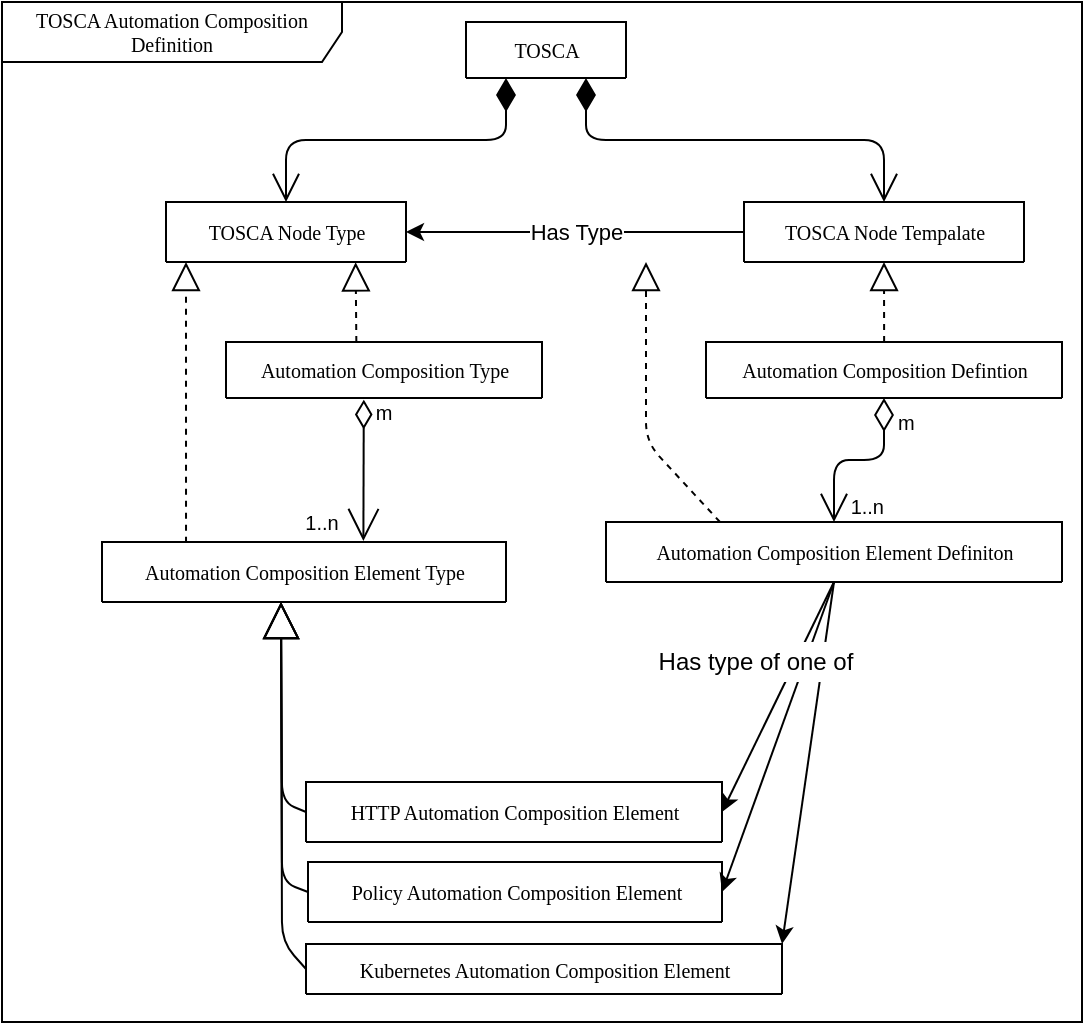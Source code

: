<mxfile version="17.4.0" type="device"><diagram id="RYPNdAOSzT_k6u516NDZ" name="Page-1"><mxGraphModel dx="480" dy="177" grid="1" gridSize="10" guides="1" tooltips="1" connect="1" arrows="1" fold="1" page="1" pageScale="1" pageWidth="827" pageHeight="1169" math="0" shadow="0"><root><mxCell id="0"/><mxCell id="1" parent="0"/><mxCell id="XT1u4q4U6W_WBjBUbGz6-32" value="TOSCA Automation Composition&lt;br&gt;Definition" style="shape=umlFrame;whiteSpace=wrap;html=1;rounded=0;shadow=0;comic=0;labelBackgroundColor=none;strokeWidth=1;fontFamily=Verdana;fontSize=10;align=center;width=170;height=30;fillColor=none;" parent="1" vertex="1"><mxGeometry x="150" y="10" width="540" height="510" as="geometry"/></mxCell><mxCell id="XT1u4q4U6W_WBjBUbGz6-33" value="" style="endArrow=classic;html=1;entryX=1;entryY=0;entryDx=0;entryDy=0;exitX=0.5;exitY=1;exitDx=0;exitDy=0;" parent="1" source="XT1u4q4U6W_WBjBUbGz6-57" target="XT1u4q4U6W_WBjBUbGz6-61" edge="1"><mxGeometry width="50" height="50" relative="1" as="geometry"><mxPoint x="567" y="300" as="sourcePoint"/><mxPoint x="501" y="533.5" as="targetPoint"/></mxGeometry></mxCell><mxCell id="XT1u4q4U6W_WBjBUbGz6-37" value="" style="endArrow=open;html=1;endSize=12;startArrow=diamondThin;startSize=14;startFill=1;edgeStyle=orthogonalEdgeStyle;align=left;verticalAlign=bottom;entryX=0.5;entryY=0;entryDx=0;entryDy=0;exitX=0.25;exitY=1;exitDx=0;exitDy=0;" parent="1" source="XT1u4q4U6W_WBjBUbGz6-47" target="XT1u4q4U6W_WBjBUbGz6-51" edge="1"><mxGeometry x="-1" y="3" relative="1" as="geometry"><mxPoint x="382" y="48" as="sourcePoint"/><mxPoint x="182" y="330" as="targetPoint"/></mxGeometry></mxCell><mxCell id="XT1u4q4U6W_WBjBUbGz6-38" value="" style="endArrow=block;dashed=1;endFill=0;endSize=12;html=1;entryX=0.75;entryY=1;entryDx=0;entryDy=0;exitX=0.382;exitY=-0.006;exitDx=0;exitDy=0;exitPerimeter=0;" parent="1" edge="1"><mxGeometry width="160" relative="1" as="geometry"><mxPoint x="327.176" y="180.002" as="sourcePoint"/><mxPoint x="326.82" y="140.17" as="targetPoint"/></mxGeometry></mxCell><mxCell id="XT1u4q4U6W_WBjBUbGz6-39" value="" style="endArrow=block;dashed=1;endFill=0;endSize=12;html=1;exitX=0.208;exitY=0.014;exitDx=0;exitDy=0;exitPerimeter=0;" parent="1" source="XT1u4q4U6W_WBjBUbGz6-50" edge="1"><mxGeometry width="160" relative="1" as="geometry"><mxPoint x="-48" y="368" as="sourcePoint"/><mxPoint x="242" y="140" as="targetPoint"/><Array as="points"/></mxGeometry></mxCell><mxCell id="XT1u4q4U6W_WBjBUbGz6-40" value="" style="endArrow=open;html=1;endSize=12;startArrow=diamondThin;startSize=14;startFill=0;edgeStyle=orthogonalEdgeStyle;exitX=0.5;exitY=1;exitDx=0;exitDy=0;entryX=0.5;entryY=0;entryDx=0;entryDy=0;" parent="1" source="XT1u4q4U6W_WBjBUbGz6-52" target="XT1u4q4U6W_WBjBUbGz6-57" edge="1"><mxGeometry relative="1" as="geometry"><mxPoint x="177" y="370" as="sourcePoint"/><mxPoint x="557" y="270" as="targetPoint"/><Array as="points"/></mxGeometry></mxCell><mxCell id="XT1u4q4U6W_WBjBUbGz6-41" value="m" style="resizable=0;html=1;align=left;verticalAlign=top;labelBackgroundColor=#ffffff;fontSize=10;" parent="XT1u4q4U6W_WBjBUbGz6-40" connectable="0" vertex="1"><mxGeometry x="-1" relative="1" as="geometry"><mxPoint x="5" as="offset"/></mxGeometry></mxCell><mxCell id="XT1u4q4U6W_WBjBUbGz6-42" value="1..n" style="resizable=0;html=1;align=right;verticalAlign=top;labelBackgroundColor=#ffffff;fontSize=10;" parent="XT1u4q4U6W_WBjBUbGz6-40" connectable="0" vertex="1"><mxGeometry x="1" relative="1" as="geometry"><mxPoint x="25" y="-20" as="offset"/></mxGeometry></mxCell><mxCell id="XT1u4q4U6W_WBjBUbGz6-43" value="" style="endArrow=block;dashed=1;endFill=0;endSize=12;html=1;entryX=0.75;entryY=1;entryDx=0;entryDy=0;exitX=0.697;exitY=0;exitDx=0;exitDy=0;exitPerimeter=0;" parent="1" edge="1"><mxGeometry width="160" relative="1" as="geometry"><mxPoint x="591.066" y="180" as="sourcePoint"/><mxPoint x="591" y="140" as="targetPoint"/></mxGeometry></mxCell><mxCell id="XT1u4q4U6W_WBjBUbGz6-44" value="" style="endArrow=block;dashed=1;endFill=0;endSize=12;html=1;exitX=0.25;exitY=0;exitDx=0;exitDy=0;" parent="1" source="XT1u4q4U6W_WBjBUbGz6-57" edge="1"><mxGeometry width="160" relative="1" as="geometry"><mxPoint x="182" y="368" as="sourcePoint"/><mxPoint x="472" y="140" as="targetPoint"/><Array as="points"><mxPoint x="472" y="230"/></Array></mxGeometry></mxCell><mxCell id="XT1u4q4U6W_WBjBUbGz6-45" value="" style="endArrow=open;html=1;endSize=12;startArrow=diamondThin;startSize=14;startFill=1;edgeStyle=orthogonalEdgeStyle;align=left;verticalAlign=bottom;exitX=0.75;exitY=1;exitDx=0;exitDy=0;" parent="1" source="XT1u4q4U6W_WBjBUbGz6-47" target="XT1u4q4U6W_WBjBUbGz6-48" edge="1"><mxGeometry x="-1" y="3" relative="1" as="geometry"><mxPoint x="412" y="58" as="sourcePoint"/><mxPoint x="742" y="60" as="targetPoint"/></mxGeometry></mxCell><mxCell id="XT1u4q4U6W_WBjBUbGz6-46" value="Has Type" style="endArrow=classic;html=1;entryX=1;entryY=0.5;entryDx=0;entryDy=0;exitX=0;exitY=0.5;exitDx=0;exitDy=0;" parent="1" source="XT1u4q4U6W_WBjBUbGz6-48" target="XT1u4q4U6W_WBjBUbGz6-51" edge="1"><mxGeometry width="50" height="50" relative="1" as="geometry"><mxPoint x="642" y="350" as="sourcePoint"/><mxPoint x="692" y="300" as="targetPoint"/></mxGeometry></mxCell><mxCell id="XT1u4q4U6W_WBjBUbGz6-47" value="TOSCA" style="swimlane;html=1;fontStyle=0;childLayout=stackLayout;horizontal=1;startSize=110;fillColor=none;horizontalStack=0;resizeParent=1;resizeLast=0;collapsible=1;marginBottom=0;swimlaneFillColor=#ffffff;rounded=0;shadow=0;comic=0;labelBackgroundColor=none;strokeWidth=1;fontFamily=Verdana;fontSize=10;align=center;" parent="1" vertex="1"><mxGeometry x="382" y="20" width="80" height="28" as="geometry"/></mxCell><mxCell id="XT1u4q4U6W_WBjBUbGz6-48" value="TOSCA Node Tempalate" style="swimlane;html=1;fontStyle=0;childLayout=stackLayout;horizontal=1;startSize=30;fillColor=none;horizontalStack=0;resizeParent=1;resizeLast=0;collapsible=1;marginBottom=0;swimlaneFillColor=#ffffff;rounded=0;shadow=0;comic=0;labelBackgroundColor=none;strokeWidth=1;fontFamily=Verdana;fontSize=10;align=center;" parent="1" vertex="1"><mxGeometry x="521" y="110" width="140" height="30" as="geometry"/></mxCell><mxCell id="XT1u4q4U6W_WBjBUbGz6-49" value="Automation Composition Type" style="swimlane;html=1;fontStyle=0;childLayout=stackLayout;horizontal=1;startSize=110;fillColor=none;horizontalStack=0;resizeParent=1;resizeLast=0;collapsible=1;marginBottom=0;swimlaneFillColor=#ffffff;rounded=0;shadow=0;comic=0;labelBackgroundColor=none;strokeWidth=1;fontFamily=Verdana;fontSize=10;align=center;" parent="1" vertex="1"><mxGeometry x="262" y="180" width="158" height="28" as="geometry"/></mxCell><mxCell id="XT1u4q4U6W_WBjBUbGz6-50" value="Automation Composition Element Type" style="swimlane;html=1;fontStyle=0;childLayout=stackLayout;horizontal=1;startSize=30;fillColor=none;horizontalStack=0;resizeParent=1;resizeLast=0;collapsible=1;marginBottom=0;swimlaneFillColor=#ffffff;rounded=0;shadow=0;comic=0;labelBackgroundColor=none;strokeWidth=1;fontFamily=Verdana;fontSize=10;align=center;" parent="1" vertex="1"><mxGeometry x="200" y="280" width="202" height="30" as="geometry"/></mxCell><mxCell id="XT1u4q4U6W_WBjBUbGz6-51" value="TOSCA Node Type" style="swimlane;html=1;fontStyle=0;childLayout=stackLayout;horizontal=1;startSize=30;fillColor=none;horizontalStack=0;resizeParent=1;resizeLast=0;collapsible=1;marginBottom=0;swimlaneFillColor=#ffffff;rounded=0;shadow=0;comic=0;labelBackgroundColor=none;strokeWidth=1;fontFamily=Verdana;fontSize=10;align=center;" parent="1" vertex="1"><mxGeometry x="232" y="110" width="120" height="30" as="geometry"/></mxCell><mxCell id="XT1u4q4U6W_WBjBUbGz6-52" value="Automation Composition Defintion" style="swimlane;html=1;fontStyle=0;childLayout=stackLayout;horizontal=1;startSize=110;fillColor=none;horizontalStack=0;resizeParent=1;resizeLast=0;collapsible=1;marginBottom=0;swimlaneFillColor=#ffffff;rounded=0;shadow=0;comic=0;labelBackgroundColor=none;strokeWidth=1;fontFamily=Verdana;fontSize=10;align=center;" parent="1" vertex="1"><mxGeometry x="502" y="180" width="178" height="28" as="geometry"/></mxCell><mxCell id="XT1u4q4U6W_WBjBUbGz6-53" value="HTTP Automation Composition Element" style="swimlane;html=1;fontStyle=0;childLayout=stackLayout;horizontal=1;startSize=30;fillColor=none;horizontalStack=0;resizeParent=1;resizeLast=0;collapsible=1;marginBottom=0;swimlaneFillColor=#ffffff;rounded=0;shadow=0;comic=0;labelBackgroundColor=none;strokeWidth=1;fontFamily=Verdana;fontSize=10;align=center;" parent="1" vertex="1"><mxGeometry x="302" y="400" width="208" height="30" as="geometry"/></mxCell><mxCell id="XT1u4q4U6W_WBjBUbGz6-54" value="" style="endArrow=block;endSize=16;endFill=0;html=1;entryX=0.25;entryY=1;entryDx=0;entryDy=0;exitX=0;exitY=0.5;exitDx=0;exitDy=0;" parent="1" source="XT1u4q4U6W_WBjBUbGz6-53" edge="1"><mxGeometry width="160" relative="1" as="geometry"><mxPoint x="302" y="375" as="sourcePoint"/><mxPoint x="289.5" y="310" as="targetPoint"/><Array as="points"><mxPoint x="290" y="410"/></Array></mxGeometry></mxCell><mxCell id="XT1u4q4U6W_WBjBUbGz6-55" value="" style="endArrow=block;endSize=16;endFill=0;html=1;entryX=0.25;entryY=1;entryDx=0;entryDy=0;exitX=0;exitY=0.5;exitDx=0;exitDy=0;" parent="1" source="XT1u4q4U6W_WBjBUbGz6-61" edge="1"><mxGeometry width="160" relative="1" as="geometry"><mxPoint x="302" y="455" as="sourcePoint"/><mxPoint x="289.5" y="310" as="targetPoint"/><Array as="points"><mxPoint x="290" y="480"/></Array></mxGeometry></mxCell><mxCell id="XT1u4q4U6W_WBjBUbGz6-56" value="" style="endArrow=block;endSize=16;endFill=0;html=1;entryX=0.25;entryY=1;entryDx=0;entryDy=0;exitX=0;exitY=0.5;exitDx=0;exitDy=0;" parent="1" source="XT1u4q4U6W_WBjBUbGz6-60" edge="1"><mxGeometry width="160" relative="1" as="geometry"><mxPoint x="302" y="495.5" as="sourcePoint"/><mxPoint x="289.5" y="310" as="targetPoint"/><Array as="points"><mxPoint x="290" y="450"/></Array></mxGeometry></mxCell><mxCell id="XT1u4q4U6W_WBjBUbGz6-57" value="Automation Composition Element Definiton" style="swimlane;html=1;fontStyle=0;childLayout=stackLayout;horizontal=1;startSize=30;fillColor=none;horizontalStack=0;resizeParent=1;resizeLast=0;collapsible=1;marginBottom=0;swimlaneFillColor=#ffffff;rounded=0;shadow=0;comic=0;labelBackgroundColor=none;strokeWidth=1;fontFamily=Verdana;fontSize=10;align=center;" parent="1" vertex="1"><mxGeometry x="452" y="270" width="228" height="30" as="geometry"/></mxCell><mxCell id="XT1u4q4U6W_WBjBUbGz6-58" value="" style="endArrow=classic;html=1;entryX=1;entryY=0.5;entryDx=0;entryDy=0;exitX=0.5;exitY=1;exitDx=0;exitDy=0;" parent="1" source="XT1u4q4U6W_WBjBUbGz6-57" target="XT1u4q4U6W_WBjBUbGz6-53" edge="1"><mxGeometry width="50" height="50" relative="1" as="geometry"><mxPoint x="577" y="310" as="sourcePoint"/><mxPoint x="462" y="385" as="targetPoint"/></mxGeometry></mxCell><mxCell id="XT1u4q4U6W_WBjBUbGz6-59" value="" style="endArrow=classic;html=1;entryX=1;entryY=0.5;entryDx=0;entryDy=0;exitX=0.5;exitY=1;exitDx=0;exitDy=0;" parent="1" source="XT1u4q4U6W_WBjBUbGz6-57" target="XT1u4q4U6W_WBjBUbGz6-60" edge="1"><mxGeometry width="50" height="50" relative="1" as="geometry"><mxPoint x="577" y="310" as="sourcePoint"/><mxPoint x="512" y="505.5" as="targetPoint"/></mxGeometry></mxCell><mxCell id="XT1u4q4U6W_WBjBUbGz6-60" value="Policy Automation Composition Element" style="swimlane;html=1;fontStyle=0;childLayout=stackLayout;horizontal=1;startSize=30;fillColor=none;horizontalStack=0;resizeParent=1;resizeLast=0;collapsible=1;marginBottom=0;swimlaneFillColor=#ffffff;rounded=0;shadow=0;comic=0;labelBackgroundColor=none;strokeWidth=1;fontFamily=Verdana;fontSize=10;align=center;" parent="1" vertex="1"><mxGeometry x="303" y="440" width="207" height="30" as="geometry"/></mxCell><mxCell id="XT1u4q4U6W_WBjBUbGz6-61" value="Kubernetes Automation Composition Element" style="swimlane;html=1;fontStyle=0;childLayout=stackLayout;horizontal=1;startSize=30;fillColor=none;horizontalStack=0;resizeParent=1;resizeLast=0;collapsible=1;marginBottom=0;swimlaneFillColor=#ffffff;rounded=0;shadow=0;comic=0;labelBackgroundColor=none;strokeWidth=1;fontFamily=Verdana;fontSize=10;align=center;" parent="1" vertex="1"><mxGeometry x="302" y="481" width="238" height="25" as="geometry"/></mxCell><mxCell id="XT1u4q4U6W_WBjBUbGz6-62" value="Has type of one of" style="text;html=1;strokeColor=none;fillColor=#FFFFFF;align=center;verticalAlign=middle;whiteSpace=wrap;rounded=0;" parent="1" vertex="1"><mxGeometry x="472" y="330" width="110" height="20" as="geometry"/></mxCell><mxCell id="vexzDQJKkmWRf2CmFtjA-1" value="" style="endArrow=open;html=1;rounded=1;entryX=0.647;entryY=-0.016;entryDx=0;entryDy=0;entryPerimeter=0;exitX=0.436;exitY=1.029;exitDx=0;exitDy=0;exitPerimeter=0;endFill=0;endSize=14;startSize=12;startArrow=diamondThin;startFill=0;" edge="1" parent="1" source="XT1u4q4U6W_WBjBUbGz6-49" target="XT1u4q4U6W_WBjBUbGz6-50"><mxGeometry width="50" height="50" relative="1" as="geometry"><mxPoint x="390" y="250" as="sourcePoint"/><mxPoint x="440" y="200" as="targetPoint"/></mxGeometry></mxCell><mxCell id="vexzDQJKkmWRf2CmFtjA-2" value="&lt;font style=&quot;font-size: 10px&quot;&gt;m&lt;/font&gt;" style="text;html=1;strokeColor=none;fillColor=none;align=center;verticalAlign=middle;whiteSpace=wrap;rounded=0;" vertex="1" parent="1"><mxGeometry x="336" y="210" width="10" height="10" as="geometry"/></mxCell><mxCell id="vexzDQJKkmWRf2CmFtjA-3" value="&lt;font style=&quot;font-size: 10px&quot;&gt;1..n&lt;/font&gt;" style="text;html=1;strokeColor=none;fillColor=none;align=center;verticalAlign=middle;whiteSpace=wrap;rounded=0;" vertex="1" parent="1"><mxGeometry x="305" y="265" width="10" height="10" as="geometry"/></mxCell></root></mxGraphModel></diagram></mxfile>